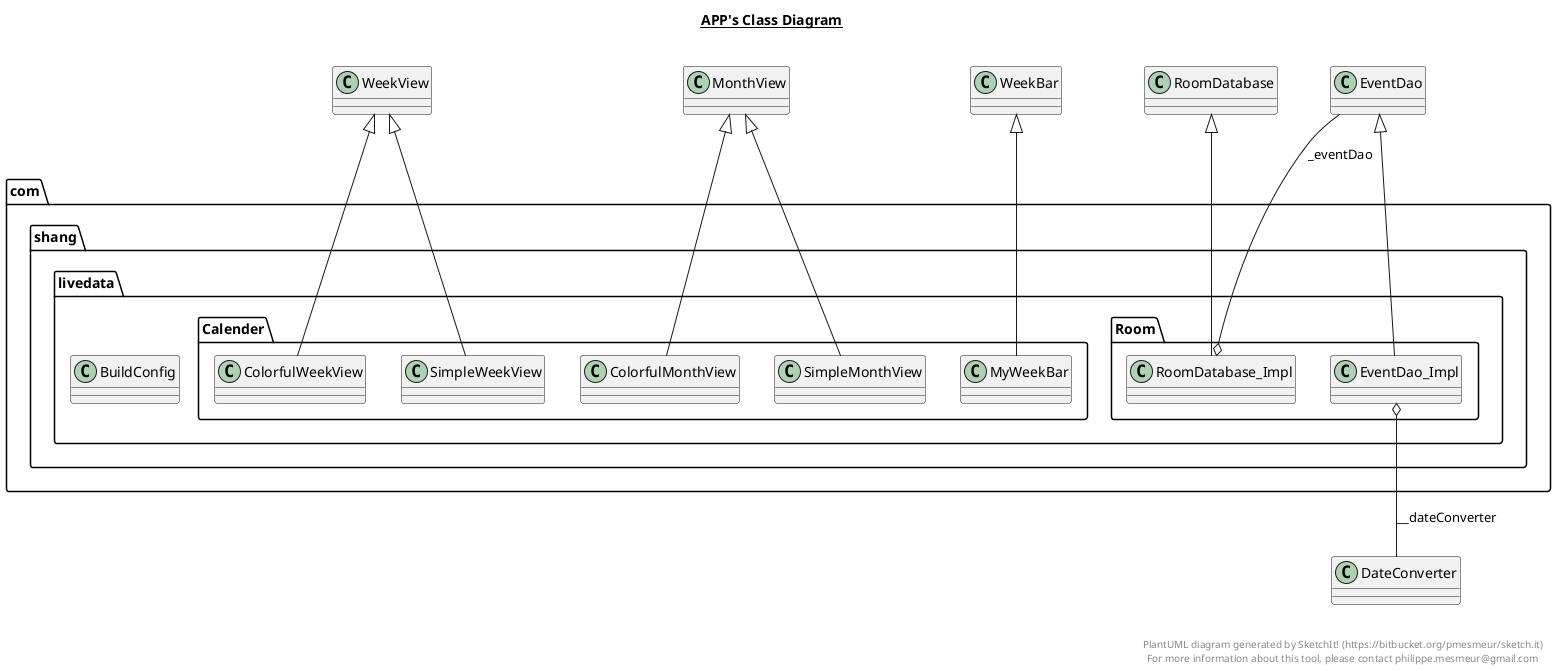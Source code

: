 @startuml

title __APP's Class Diagram__\n

  package com.shang.livedata {
    class BuildConfig {
    }
  }
  

  package com.shang.livedata {
    package com.shang.livedata.Calender {
      class ColorfulMonthView {
      }
    }
  }
  

  package com.shang.livedata {
    package com.shang.livedata.Calender {
      class ColorfulWeekView {
      }
    }
  }
  

  package com.shang.livedata {
    package com.shang.livedata.Room {
      class EventDao_Impl {
      }
    }
  }
  

  package com.shang.livedata {
    package com.shang.livedata.Calender {
      class MyWeekBar {
      }
    }
  }
  

  package com.shang.livedata {
    package com.shang.livedata.Room {
      class RoomDatabase_Impl {
      }
    }
  }
  

  package com.shang.livedata {
    package com.shang.livedata.Calender {
      class SimpleMonthView {
      }
    }
  }
  

  package com.shang.livedata {
    package com.shang.livedata.Calender {
      class SimpleWeekView {
      }
    }
  }
  

  ColorfulMonthView -up-|> MonthView
  ColorfulWeekView -up-|> WeekView
  EventDao_Impl -up-|> EventDao
  EventDao_Impl o-- DateConverter : __dateConverter
  MyWeekBar -up-|> WeekBar
  RoomDatabase_Impl -up-|> RoomDatabase
  RoomDatabase_Impl o-- EventDao : _eventDao
  SimpleMonthView -up-|> MonthView
  SimpleWeekView -up-|> WeekView


right footer


PlantUML diagram generated by SketchIt! (https://bitbucket.org/pmesmeur/sketch.it)
For more information about this tool, please contact philippe.mesmeur@gmail.com
endfooter

@enduml
